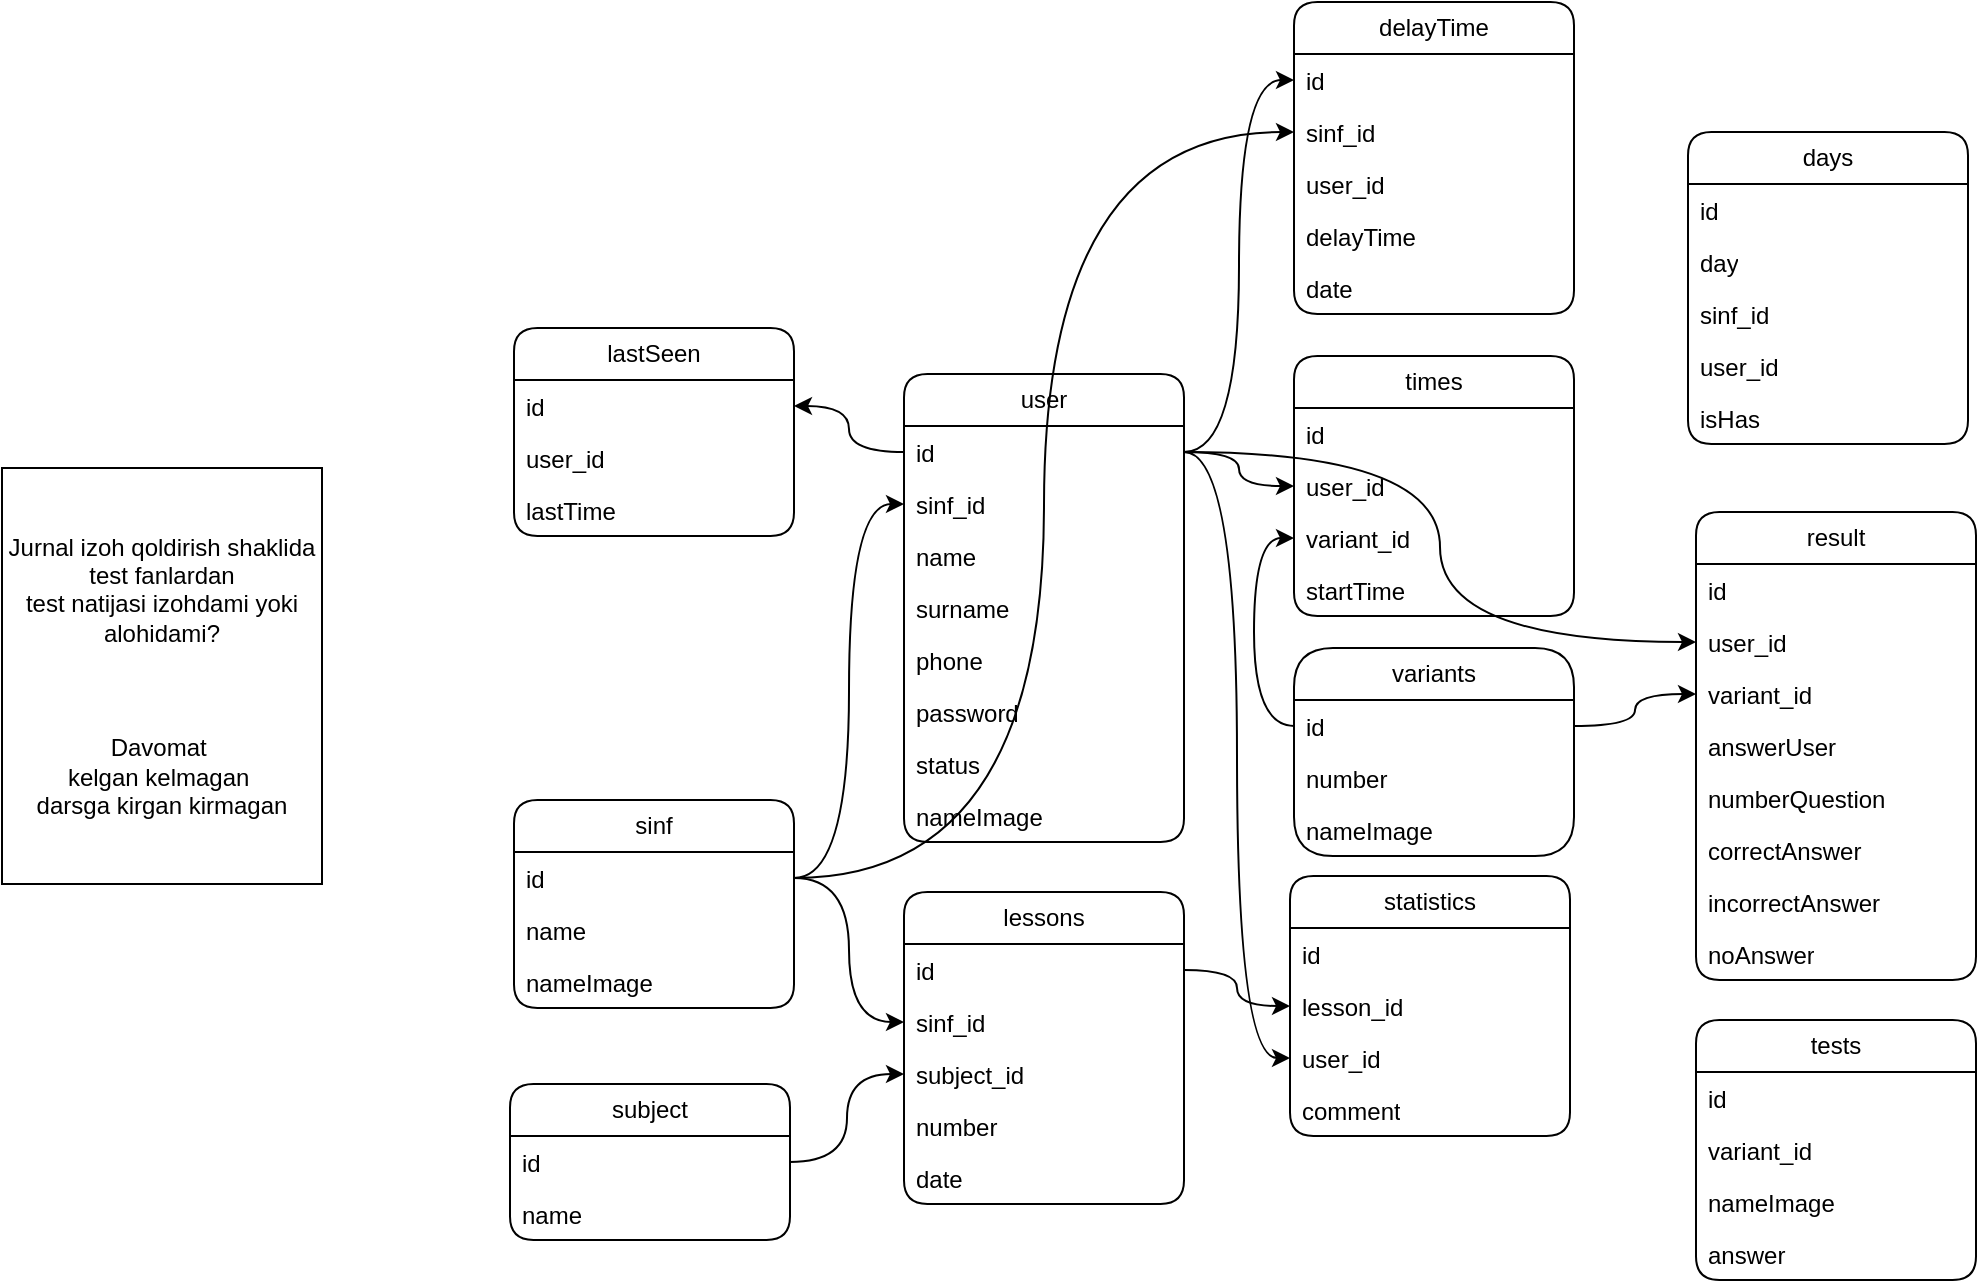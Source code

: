 <mxfile version="22.1.11" type="github">
  <diagram name="Page-1" id="UsAYCT-MOmfcocP8UOKd">
    <mxGraphModel dx="2526" dy="-343" grid="0" gridSize="10" guides="1" tooltips="1" connect="1" arrows="1" fold="1" page="0" pageScale="1" pageWidth="827" pageHeight="1169" math="0" shadow="0">
      <root>
        <mxCell id="0" />
        <mxCell id="1" parent="0" />
        <mxCell id="Yao_jXpXjMWIqEVGHdek-2" value="user" style="swimlane;fontStyle=0;childLayout=stackLayout;horizontal=1;startSize=26;fillColor=none;horizontalStack=0;resizeParent=1;resizeParentMax=0;resizeLast=0;collapsible=1;marginBottom=0;whiteSpace=wrap;html=1;rounded=1;" parent="1" vertex="1">
          <mxGeometry x="-1091" y="1267" width="140" height="234" as="geometry">
            <mxRectangle x="-1091" y="1267" width="58" height="26" as="alternateBounds" />
          </mxGeometry>
        </mxCell>
        <mxCell id="Yao_jXpXjMWIqEVGHdek-3" value="id" style="text;strokeColor=none;fillColor=none;align=left;verticalAlign=top;spacingLeft=4;spacingRight=4;overflow=hidden;rotatable=0;points=[[0,0.5],[1,0.5]];portConstraint=eastwest;whiteSpace=wrap;html=1;" parent="Yao_jXpXjMWIqEVGHdek-2" vertex="1">
          <mxGeometry y="26" width="140" height="26" as="geometry" />
        </mxCell>
        <mxCell id="zLBTp8niFQGNblQEWYJQ-43" value="sinf_id" style="text;strokeColor=none;fillColor=none;align=left;verticalAlign=top;spacingLeft=4;spacingRight=4;overflow=hidden;rotatable=0;points=[[0,0.5],[1,0.5]];portConstraint=eastwest;whiteSpace=wrap;html=1;" parent="Yao_jXpXjMWIqEVGHdek-2" vertex="1">
          <mxGeometry y="52" width="140" height="26" as="geometry" />
        </mxCell>
        <mxCell id="Yao_jXpXjMWIqEVGHdek-5" value="name" style="text;strokeColor=none;fillColor=none;align=left;verticalAlign=top;spacingLeft=4;spacingRight=4;overflow=hidden;rotatable=0;points=[[0,0.5],[1,0.5]];portConstraint=eastwest;whiteSpace=wrap;html=1;" parent="Yao_jXpXjMWIqEVGHdek-2" vertex="1">
          <mxGeometry y="78" width="140" height="26" as="geometry" />
        </mxCell>
        <mxCell id="zLBTp8niFQGNblQEWYJQ-29" value="surname" style="text;strokeColor=none;fillColor=none;align=left;verticalAlign=top;spacingLeft=4;spacingRight=4;overflow=hidden;rotatable=0;points=[[0,0.5],[1,0.5]];portConstraint=eastwest;whiteSpace=wrap;html=1;" parent="Yao_jXpXjMWIqEVGHdek-2" vertex="1">
          <mxGeometry y="104" width="140" height="26" as="geometry" />
        </mxCell>
        <mxCell id="zLBTp8niFQGNblQEWYJQ-31" value="phone" style="text;strokeColor=none;fillColor=none;align=left;verticalAlign=top;spacingLeft=4;spacingRight=4;overflow=hidden;rotatable=0;points=[[0,0.5],[1,0.5]];portConstraint=eastwest;whiteSpace=wrap;html=1;" parent="Yao_jXpXjMWIqEVGHdek-2" vertex="1">
          <mxGeometry y="130" width="140" height="26" as="geometry" />
        </mxCell>
        <mxCell id="NcYQBN2HgEUL6CFSWeay-1" value="password" style="text;strokeColor=none;fillColor=none;align=left;verticalAlign=top;spacingLeft=4;spacingRight=4;overflow=hidden;rotatable=0;points=[[0,0.5],[1,0.5]];portConstraint=eastwest;whiteSpace=wrap;html=1;" parent="Yao_jXpXjMWIqEVGHdek-2" vertex="1">
          <mxGeometry y="156" width="140" height="26" as="geometry" />
        </mxCell>
        <mxCell id="NcYQBN2HgEUL6CFSWeay-2" value="status" style="text;strokeColor=none;fillColor=none;align=left;verticalAlign=top;spacingLeft=4;spacingRight=4;overflow=hidden;rotatable=0;points=[[0,0.5],[1,0.5]];portConstraint=eastwest;whiteSpace=wrap;html=1;" parent="Yao_jXpXjMWIqEVGHdek-2" vertex="1">
          <mxGeometry y="182" width="140" height="26" as="geometry" />
        </mxCell>
        <mxCell id="Ha_1u07gIxHpV-N7kX9X-1" value="nameImage" style="text;strokeColor=none;fillColor=none;align=left;verticalAlign=top;spacingLeft=4;spacingRight=4;overflow=hidden;rotatable=0;points=[[0,0.5],[1,0.5]];portConstraint=eastwest;whiteSpace=wrap;html=1;" parent="Yao_jXpXjMWIqEVGHdek-2" vertex="1">
          <mxGeometry y="208" width="140" height="26" as="geometry" />
        </mxCell>
        <mxCell id="zLBTp8niFQGNblQEWYJQ-1" value="Jurnal izoh qoldirish shaklida&lt;br&gt;test fanlardan&lt;br&gt;test natijasi izohdami yoki alohidami?&lt;br&gt;&lt;br&gt;&lt;br&gt;&lt;br&gt;Davomat&amp;nbsp;&lt;br&gt;kelgan kelmagan&amp;nbsp;&lt;br&gt;darsga kirgan kirmagan" style="rounded=0;whiteSpace=wrap;html=1;" parent="1" vertex="1">
          <mxGeometry x="-1542" y="1314" width="160" height="208" as="geometry" />
        </mxCell>
        <mxCell id="zLBTp8niFQGNblQEWYJQ-2" value="statistics" style="swimlane;fontStyle=0;childLayout=stackLayout;horizontal=1;startSize=26;fillColor=none;horizontalStack=0;resizeParent=1;resizeParentMax=0;resizeLast=0;collapsible=1;marginBottom=0;whiteSpace=wrap;html=1;rounded=1;shadow=0;glass=0;" parent="1" vertex="1">
          <mxGeometry x="-898" y="1518" width="140" height="130" as="geometry" />
        </mxCell>
        <mxCell id="zLBTp8niFQGNblQEWYJQ-3" value="id" style="text;strokeColor=none;fillColor=none;align=left;verticalAlign=top;spacingLeft=4;spacingRight=4;overflow=hidden;rotatable=0;points=[[0,0.5],[1,0.5]];portConstraint=eastwest;whiteSpace=wrap;html=1;" parent="zLBTp8niFQGNblQEWYJQ-2" vertex="1">
          <mxGeometry y="26" width="140" height="26" as="geometry" />
        </mxCell>
        <mxCell id="zLBTp8niFQGNblQEWYJQ-4" value="lesson_id" style="text;strokeColor=none;fillColor=none;align=left;verticalAlign=top;spacingLeft=4;spacingRight=4;overflow=hidden;rotatable=0;points=[[0,0.5],[1,0.5]];portConstraint=eastwest;whiteSpace=wrap;html=1;" parent="zLBTp8niFQGNblQEWYJQ-2" vertex="1">
          <mxGeometry y="52" width="140" height="26" as="geometry" />
        </mxCell>
        <mxCell id="7G6V3m1JOVrGzBEKPZlb-1" value="user_id" style="text;strokeColor=none;fillColor=none;align=left;verticalAlign=top;spacingLeft=4;spacingRight=4;overflow=hidden;rotatable=0;points=[[0,0.5],[1,0.5]];portConstraint=eastwest;whiteSpace=wrap;html=1;" parent="zLBTp8niFQGNblQEWYJQ-2" vertex="1">
          <mxGeometry y="78" width="140" height="26" as="geometry" />
        </mxCell>
        <mxCell id="zLBTp8niFQGNblQEWYJQ-8" value="comment" style="text;strokeColor=none;fillColor=none;align=left;verticalAlign=top;spacingLeft=4;spacingRight=4;overflow=hidden;rotatable=0;points=[[0,0.5],[1,0.5]];portConstraint=eastwest;whiteSpace=wrap;html=1;" parent="zLBTp8niFQGNblQEWYJQ-2" vertex="1">
          <mxGeometry y="104" width="140" height="26" as="geometry" />
        </mxCell>
        <mxCell id="zLBTp8niFQGNblQEWYJQ-9" value="subject" style="swimlane;fontStyle=0;childLayout=stackLayout;horizontal=1;startSize=26;fillColor=none;horizontalStack=0;resizeParent=1;resizeParentMax=0;resizeLast=0;collapsible=1;marginBottom=0;whiteSpace=wrap;html=1;rounded=1;" parent="1" vertex="1">
          <mxGeometry x="-1288" y="1622" width="140" height="78" as="geometry" />
        </mxCell>
        <mxCell id="zLBTp8niFQGNblQEWYJQ-10" value="id" style="text;strokeColor=none;fillColor=none;align=left;verticalAlign=top;spacingLeft=4;spacingRight=4;overflow=hidden;rotatable=0;points=[[0,0.5],[1,0.5]];portConstraint=eastwest;whiteSpace=wrap;html=1;" parent="zLBTp8niFQGNblQEWYJQ-9" vertex="1">
          <mxGeometry y="26" width="140" height="26" as="geometry" />
        </mxCell>
        <mxCell id="zLBTp8niFQGNblQEWYJQ-11" value="name" style="text;strokeColor=none;fillColor=none;align=left;verticalAlign=top;spacingLeft=4;spacingRight=4;overflow=hidden;rotatable=0;points=[[0,0.5],[1,0.5]];portConstraint=eastwest;whiteSpace=wrap;html=1;" parent="zLBTp8niFQGNblQEWYJQ-9" vertex="1">
          <mxGeometry y="52" width="140" height="26" as="geometry" />
        </mxCell>
        <mxCell id="zLBTp8niFQGNblQEWYJQ-38" value="sinf" style="swimlane;fontStyle=0;childLayout=stackLayout;horizontal=1;startSize=26;fillColor=none;horizontalStack=0;resizeParent=1;resizeParentMax=0;resizeLast=0;collapsible=1;marginBottom=0;whiteSpace=wrap;html=1;rounded=1;" parent="1" vertex="1">
          <mxGeometry x="-1286" y="1480" width="140" height="104" as="geometry" />
        </mxCell>
        <mxCell id="zLBTp8niFQGNblQEWYJQ-39" value="id" style="text;strokeColor=none;fillColor=none;align=left;verticalAlign=top;spacingLeft=4;spacingRight=4;overflow=hidden;rotatable=0;points=[[0,0.5],[1,0.5]];portConstraint=eastwest;whiteSpace=wrap;html=1;" parent="zLBTp8niFQGNblQEWYJQ-38" vertex="1">
          <mxGeometry y="26" width="140" height="26" as="geometry" />
        </mxCell>
        <mxCell id="zLBTp8niFQGNblQEWYJQ-40" value="name" style="text;strokeColor=none;fillColor=none;align=left;verticalAlign=top;spacingLeft=4;spacingRight=4;overflow=hidden;rotatable=0;points=[[0,0.5],[1,0.5]];portConstraint=eastwest;whiteSpace=wrap;html=1;" parent="zLBTp8niFQGNblQEWYJQ-38" vertex="1">
          <mxGeometry y="52" width="140" height="26" as="geometry" />
        </mxCell>
        <mxCell id="HEUm3z9_kDtrnfIacsyk-1" value="nameImage" style="text;strokeColor=none;fillColor=none;align=left;verticalAlign=top;spacingLeft=4;spacingRight=4;overflow=hidden;rotatable=0;points=[[0,0.5],[1,0.5]];portConstraint=eastwest;whiteSpace=wrap;html=1;" parent="zLBTp8niFQGNblQEWYJQ-38" vertex="1">
          <mxGeometry y="78" width="140" height="26" as="geometry" />
        </mxCell>
        <mxCell id="zLBTp8niFQGNblQEWYJQ-44" style="edgeStyle=orthogonalEdgeStyle;rounded=0;orthogonalLoop=1;jettySize=auto;html=1;entryX=0;entryY=0.5;entryDx=0;entryDy=0;curved=1;" parent="1" source="zLBTp8niFQGNblQEWYJQ-39" target="zLBTp8niFQGNblQEWYJQ-43" edge="1">
          <mxGeometry relative="1" as="geometry" />
        </mxCell>
        <mxCell id="7G6V3m1JOVrGzBEKPZlb-3" style="edgeStyle=orthogonalEdgeStyle;rounded=0;orthogonalLoop=1;jettySize=auto;html=1;entryX=0;entryY=0.5;entryDx=0;entryDy=0;curved=1;" parent="1" source="zLBTp8niFQGNblQEWYJQ-10" target="7G6V3m1JOVrGzBEKPZlb-10" edge="1">
          <mxGeometry relative="1" as="geometry" />
        </mxCell>
        <mxCell id="7G6V3m1JOVrGzBEKPZlb-4" style="edgeStyle=orthogonalEdgeStyle;rounded=0;orthogonalLoop=1;jettySize=auto;html=1;entryX=0;entryY=0.5;entryDx=0;entryDy=0;curved=1;" parent="1" source="Yao_jXpXjMWIqEVGHdek-3" target="7G6V3m1JOVrGzBEKPZlb-1" edge="1">
          <mxGeometry relative="1" as="geometry" />
        </mxCell>
        <mxCell id="7G6V3m1JOVrGzBEKPZlb-6" style="edgeStyle=orthogonalEdgeStyle;rounded=0;orthogonalLoop=1;jettySize=auto;html=1;entryX=0;entryY=0.5;entryDx=0;entryDy=0;curved=1;" parent="1" source="zLBTp8niFQGNblQEWYJQ-39" target="7G6V3m1JOVrGzBEKPZlb-9" edge="1">
          <mxGeometry relative="1" as="geometry" />
        </mxCell>
        <mxCell id="7G6V3m1JOVrGzBEKPZlb-7" value="lessons" style="swimlane;fontStyle=0;childLayout=stackLayout;horizontal=1;startSize=26;fillColor=none;horizontalStack=0;resizeParent=1;resizeParentMax=0;resizeLast=0;collapsible=1;marginBottom=0;whiteSpace=wrap;html=1;rounded=1;" parent="1" vertex="1">
          <mxGeometry x="-1091" y="1526" width="140" height="156" as="geometry" />
        </mxCell>
        <mxCell id="7G6V3m1JOVrGzBEKPZlb-8" value="id" style="text;strokeColor=none;fillColor=none;align=left;verticalAlign=top;spacingLeft=4;spacingRight=4;overflow=hidden;rotatable=0;points=[[0,0.5],[1,0.5]];portConstraint=eastwest;whiteSpace=wrap;html=1;" parent="7G6V3m1JOVrGzBEKPZlb-7" vertex="1">
          <mxGeometry y="26" width="140" height="26" as="geometry" />
        </mxCell>
        <mxCell id="7G6V3m1JOVrGzBEKPZlb-9" value="sinf_id" style="text;strokeColor=none;fillColor=none;align=left;verticalAlign=top;spacingLeft=4;spacingRight=4;overflow=hidden;rotatable=0;points=[[0,0.5],[1,0.5]];portConstraint=eastwest;whiteSpace=wrap;html=1;" parent="7G6V3m1JOVrGzBEKPZlb-7" vertex="1">
          <mxGeometry y="52" width="140" height="26" as="geometry" />
        </mxCell>
        <mxCell id="7G6V3m1JOVrGzBEKPZlb-10" value="subject_id" style="text;strokeColor=none;fillColor=none;align=left;verticalAlign=top;spacingLeft=4;spacingRight=4;overflow=hidden;rotatable=0;points=[[0,0.5],[1,0.5]];portConstraint=eastwest;whiteSpace=wrap;html=1;" parent="7G6V3m1JOVrGzBEKPZlb-7" vertex="1">
          <mxGeometry y="78" width="140" height="26" as="geometry" />
        </mxCell>
        <mxCell id="7G6V3m1JOVrGzBEKPZlb-11" value="number" style="text;strokeColor=none;fillColor=none;align=left;verticalAlign=top;spacingLeft=4;spacingRight=4;overflow=hidden;rotatable=0;points=[[0,0.5],[1,0.5]];portConstraint=eastwest;whiteSpace=wrap;html=1;" parent="7G6V3m1JOVrGzBEKPZlb-7" vertex="1">
          <mxGeometry y="104" width="140" height="26" as="geometry" />
        </mxCell>
        <mxCell id="7G6V3m1JOVrGzBEKPZlb-14" value="date" style="text;strokeColor=none;fillColor=none;align=left;verticalAlign=top;spacingLeft=4;spacingRight=4;overflow=hidden;rotatable=0;points=[[0,0.5],[1,0.5]];portConstraint=eastwest;whiteSpace=wrap;html=1;" parent="7G6V3m1JOVrGzBEKPZlb-7" vertex="1">
          <mxGeometry y="130" width="140" height="26" as="geometry" />
        </mxCell>
        <mxCell id="7G6V3m1JOVrGzBEKPZlb-13" style="edgeStyle=orthogonalEdgeStyle;rounded=0;orthogonalLoop=1;jettySize=auto;html=1;entryX=0;entryY=0.5;entryDx=0;entryDy=0;curved=1;" parent="1" source="7G6V3m1JOVrGzBEKPZlb-8" target="zLBTp8niFQGNblQEWYJQ-4" edge="1">
          <mxGeometry relative="1" as="geometry" />
        </mxCell>
        <mxCell id="YhNRrKK9jWXu0njtL1mA-1" value="delayTime" style="swimlane;fontStyle=0;childLayout=stackLayout;horizontal=1;startSize=26;fillColor=none;horizontalStack=0;resizeParent=1;resizeParentMax=0;resizeLast=0;collapsible=1;marginBottom=0;whiteSpace=wrap;html=1;rounded=1;" parent="1" vertex="1">
          <mxGeometry x="-896" y="1081" width="140" height="156" as="geometry" />
        </mxCell>
        <mxCell id="YhNRrKK9jWXu0njtL1mA-2" value="id" style="text;strokeColor=none;fillColor=none;align=left;verticalAlign=top;spacingLeft=4;spacingRight=4;overflow=hidden;rotatable=0;points=[[0,0.5],[1,0.5]];portConstraint=eastwest;whiteSpace=wrap;html=1;" parent="YhNRrKK9jWXu0njtL1mA-1" vertex="1">
          <mxGeometry y="26" width="140" height="26" as="geometry" />
        </mxCell>
        <mxCell id="YhNRrKK9jWXu0njtL1mA-10" value="sinf_id" style="text;strokeColor=none;fillColor=none;align=left;verticalAlign=top;spacingLeft=4;spacingRight=4;overflow=hidden;rotatable=0;points=[[0,0.5],[1,0.5]];portConstraint=eastwest;whiteSpace=wrap;html=1;" parent="YhNRrKK9jWXu0njtL1mA-1" vertex="1">
          <mxGeometry y="52" width="140" height="26" as="geometry" />
        </mxCell>
        <mxCell id="YhNRrKK9jWXu0njtL1mA-7" value="user_id" style="text;strokeColor=none;fillColor=none;align=left;verticalAlign=top;spacingLeft=4;spacingRight=4;overflow=hidden;rotatable=0;points=[[0,0.5],[1,0.5]];portConstraint=eastwest;whiteSpace=wrap;html=1;" parent="YhNRrKK9jWXu0njtL1mA-1" vertex="1">
          <mxGeometry y="78" width="140" height="26" as="geometry" />
        </mxCell>
        <mxCell id="YhNRrKK9jWXu0njtL1mA-4" value="delayTime" style="text;strokeColor=none;fillColor=none;align=left;verticalAlign=top;spacingLeft=4;spacingRight=4;overflow=hidden;rotatable=0;points=[[0,0.5],[1,0.5]];portConstraint=eastwest;whiteSpace=wrap;html=1;" parent="YhNRrKK9jWXu0njtL1mA-1" vertex="1">
          <mxGeometry y="104" width="140" height="26" as="geometry" />
        </mxCell>
        <mxCell id="YhNRrKK9jWXu0njtL1mA-14" value="date" style="text;strokeColor=none;fillColor=none;align=left;verticalAlign=top;spacingLeft=4;spacingRight=4;overflow=hidden;rotatable=0;points=[[0,0.5],[1,0.5]];portConstraint=eastwest;whiteSpace=wrap;html=1;" parent="YhNRrKK9jWXu0njtL1mA-1" vertex="1">
          <mxGeometry y="130" width="140" height="26" as="geometry" />
        </mxCell>
        <mxCell id="YhNRrKK9jWXu0njtL1mA-8" style="edgeStyle=orthogonalEdgeStyle;rounded=0;orthogonalLoop=1;jettySize=auto;html=1;entryX=0;entryY=0.5;entryDx=0;entryDy=0;curved=1;" parent="1" source="Yao_jXpXjMWIqEVGHdek-3" target="YhNRrKK9jWXu0njtL1mA-2" edge="1">
          <mxGeometry relative="1" as="geometry" />
        </mxCell>
        <mxCell id="YhNRrKK9jWXu0njtL1mA-11" style="edgeStyle=orthogonalEdgeStyle;rounded=0;orthogonalLoop=1;jettySize=auto;html=1;entryX=0;entryY=0.5;entryDx=0;entryDy=0;curved=1;" parent="1" source="zLBTp8niFQGNblQEWYJQ-39" target="YhNRrKK9jWXu0njtL1mA-10" edge="1">
          <mxGeometry relative="1" as="geometry">
            <mxPoint x="-888" y="1329" as="targetPoint" />
          </mxGeometry>
        </mxCell>
        <mxCell id="r3lr5OBDEuiH7Eb5zWg7-1" value="days" style="swimlane;fontStyle=0;childLayout=stackLayout;horizontal=1;startSize=26;fillColor=none;horizontalStack=0;resizeParent=1;resizeParentMax=0;resizeLast=0;collapsible=1;marginBottom=0;whiteSpace=wrap;html=1;rounded=1;shadow=0;glass=0;" parent="1" vertex="1">
          <mxGeometry x="-699" y="1146" width="140" height="156" as="geometry" />
        </mxCell>
        <mxCell id="r3lr5OBDEuiH7Eb5zWg7-2" value="id" style="text;strokeColor=none;fillColor=none;align=left;verticalAlign=top;spacingLeft=4;spacingRight=4;overflow=hidden;rotatable=0;points=[[0,0.5],[1,0.5]];portConstraint=eastwest;whiteSpace=wrap;html=1;" parent="r3lr5OBDEuiH7Eb5zWg7-1" vertex="1">
          <mxGeometry y="26" width="140" height="26" as="geometry" />
        </mxCell>
        <mxCell id="r3lr5OBDEuiH7Eb5zWg7-3" value="day" style="text;strokeColor=none;fillColor=none;align=left;verticalAlign=top;spacingLeft=4;spacingRight=4;overflow=hidden;rotatable=0;points=[[0,0.5],[1,0.5]];portConstraint=eastwest;whiteSpace=wrap;html=1;" parent="r3lr5OBDEuiH7Eb5zWg7-1" vertex="1">
          <mxGeometry y="52" width="140" height="26" as="geometry" />
        </mxCell>
        <mxCell id="r3lr5OBDEuiH7Eb5zWg7-6" value="sinf_id" style="text;strokeColor=none;fillColor=none;align=left;verticalAlign=top;spacingLeft=4;spacingRight=4;overflow=hidden;rotatable=0;points=[[0,0.5],[1,0.5]];portConstraint=eastwest;whiteSpace=wrap;html=1;" parent="r3lr5OBDEuiH7Eb5zWg7-1" vertex="1">
          <mxGeometry y="78" width="140" height="26" as="geometry" />
        </mxCell>
        <mxCell id="r3lr5OBDEuiH7Eb5zWg7-7" value="user_id" style="text;strokeColor=none;fillColor=none;align=left;verticalAlign=top;spacingLeft=4;spacingRight=4;overflow=hidden;rotatable=0;points=[[0,0.5],[1,0.5]];portConstraint=eastwest;whiteSpace=wrap;html=1;" parent="r3lr5OBDEuiH7Eb5zWg7-1" vertex="1">
          <mxGeometry y="104" width="140" height="26" as="geometry" />
        </mxCell>
        <mxCell id="r3lr5OBDEuiH7Eb5zWg7-5" value="isHas" style="text;strokeColor=none;fillColor=none;align=left;verticalAlign=top;spacingLeft=4;spacingRight=4;overflow=hidden;rotatable=0;points=[[0,0.5],[1,0.5]];portConstraint=eastwest;whiteSpace=wrap;html=1;" parent="r3lr5OBDEuiH7Eb5zWg7-1" vertex="1">
          <mxGeometry y="130" width="140" height="26" as="geometry" />
        </mxCell>
        <mxCell id="Z_8VA7ogOeuPnYbkI5JP-1" value="lastSeen" style="swimlane;fontStyle=0;childLayout=stackLayout;horizontal=1;startSize=26;fillColor=none;horizontalStack=0;resizeParent=1;resizeParentMax=0;resizeLast=0;collapsible=1;marginBottom=0;whiteSpace=wrap;html=1;rounded=1;" parent="1" vertex="1">
          <mxGeometry x="-1286" y="1244" width="140" height="104" as="geometry" />
        </mxCell>
        <mxCell id="Z_8VA7ogOeuPnYbkI5JP-2" value="id" style="text;strokeColor=none;fillColor=none;align=left;verticalAlign=top;spacingLeft=4;spacingRight=4;overflow=hidden;rotatable=0;points=[[0,0.5],[1,0.5]];portConstraint=eastwest;whiteSpace=wrap;html=1;" parent="Z_8VA7ogOeuPnYbkI5JP-1" vertex="1">
          <mxGeometry y="26" width="140" height="26" as="geometry" />
        </mxCell>
        <mxCell id="Z_8VA7ogOeuPnYbkI5JP-3" value="user_id" style="text;strokeColor=none;fillColor=none;align=left;verticalAlign=top;spacingLeft=4;spacingRight=4;overflow=hidden;rotatable=0;points=[[0,0.5],[1,0.5]];portConstraint=eastwest;whiteSpace=wrap;html=1;" parent="Z_8VA7ogOeuPnYbkI5JP-1" vertex="1">
          <mxGeometry y="52" width="140" height="26" as="geometry" />
        </mxCell>
        <mxCell id="Z_8VA7ogOeuPnYbkI5JP-4" value="lastTime" style="text;strokeColor=none;fillColor=none;align=left;verticalAlign=top;spacingLeft=4;spacingRight=4;overflow=hidden;rotatable=0;points=[[0,0.5],[1,0.5]];portConstraint=eastwest;whiteSpace=wrap;html=1;" parent="Z_8VA7ogOeuPnYbkI5JP-1" vertex="1">
          <mxGeometry y="78" width="140" height="26" as="geometry" />
        </mxCell>
        <mxCell id="Z_8VA7ogOeuPnYbkI5JP-5" style="edgeStyle=orthogonalEdgeStyle;rounded=0;orthogonalLoop=1;jettySize=auto;html=1;entryX=1;entryY=0.5;entryDx=0;entryDy=0;curved=1;" parent="1" source="Yao_jXpXjMWIqEVGHdek-3" target="Z_8VA7ogOeuPnYbkI5JP-2" edge="1">
          <mxGeometry relative="1" as="geometry" />
        </mxCell>
        <mxCell id="xhSBhZV3yRX9nfZ-LPBs-1" value="variants" style="swimlane;fontStyle=0;childLayout=stackLayout;horizontal=1;startSize=26;fillColor=none;horizontalStack=0;resizeParent=1;resizeParentMax=0;resizeLast=0;collapsible=1;marginBottom=0;whiteSpace=wrap;html=1;rounded=1;shadow=0;glass=0;arcSize=25;" vertex="1" parent="1">
          <mxGeometry x="-896" y="1404" width="140" height="104" as="geometry">
            <mxRectangle x="-896" y="1404" width="77" height="26" as="alternateBounds" />
          </mxGeometry>
        </mxCell>
        <mxCell id="xhSBhZV3yRX9nfZ-LPBs-2" value="id" style="text;strokeColor=none;fillColor=none;align=left;verticalAlign=top;spacingLeft=4;spacingRight=4;overflow=hidden;rotatable=0;points=[[0,0.5],[1,0.5]];portConstraint=eastwest;whiteSpace=wrap;html=1;" vertex="1" parent="xhSBhZV3yRX9nfZ-LPBs-1">
          <mxGeometry y="26" width="140" height="26" as="geometry" />
        </mxCell>
        <mxCell id="xhSBhZV3yRX9nfZ-LPBs-3" value="number" style="text;strokeColor=none;fillColor=none;align=left;verticalAlign=top;spacingLeft=4;spacingRight=4;overflow=hidden;rotatable=0;points=[[0,0.5],[1,0.5]];portConstraint=eastwest;whiteSpace=wrap;html=1;" vertex="1" parent="xhSBhZV3yRX9nfZ-LPBs-1">
          <mxGeometry y="52" width="140" height="26" as="geometry" />
        </mxCell>
        <mxCell id="xhSBhZV3yRX9nfZ-LPBs-4" value="nameImage" style="text;strokeColor=none;fillColor=none;align=left;verticalAlign=top;spacingLeft=4;spacingRight=4;overflow=hidden;rotatable=0;points=[[0,0.5],[1,0.5]];portConstraint=eastwest;whiteSpace=wrap;html=1;" vertex="1" parent="xhSBhZV3yRX9nfZ-LPBs-1">
          <mxGeometry y="78" width="140" height="26" as="geometry" />
        </mxCell>
        <mxCell id="xhSBhZV3yRX9nfZ-LPBs-7" value="times" style="swimlane;fontStyle=0;childLayout=stackLayout;horizontal=1;startSize=26;fillColor=none;horizontalStack=0;resizeParent=1;resizeParentMax=0;resizeLast=0;collapsible=1;marginBottom=0;whiteSpace=wrap;html=1;rounded=1;shadow=0;glass=0;" vertex="1" parent="1">
          <mxGeometry x="-896" y="1258" width="140" height="130" as="geometry" />
        </mxCell>
        <mxCell id="xhSBhZV3yRX9nfZ-LPBs-8" value="id" style="text;strokeColor=none;fillColor=none;align=left;verticalAlign=top;spacingLeft=4;spacingRight=4;overflow=hidden;rotatable=0;points=[[0,0.5],[1,0.5]];portConstraint=eastwest;whiteSpace=wrap;html=1;" vertex="1" parent="xhSBhZV3yRX9nfZ-LPBs-7">
          <mxGeometry y="26" width="140" height="26" as="geometry" />
        </mxCell>
        <mxCell id="xhSBhZV3yRX9nfZ-LPBs-9" value="user_id" style="text;strokeColor=none;fillColor=none;align=left;verticalAlign=top;spacingLeft=4;spacingRight=4;overflow=hidden;rotatable=0;points=[[0,0.5],[1,0.5]];portConstraint=eastwest;whiteSpace=wrap;html=1;" vertex="1" parent="xhSBhZV3yRX9nfZ-LPBs-7">
          <mxGeometry y="52" width="140" height="26" as="geometry" />
        </mxCell>
        <mxCell id="xhSBhZV3yRX9nfZ-LPBs-10" value="variant_id" style="text;strokeColor=none;fillColor=none;align=left;verticalAlign=top;spacingLeft=4;spacingRight=4;overflow=hidden;rotatable=0;points=[[0,0.5],[1,0.5]];portConstraint=eastwest;whiteSpace=wrap;html=1;" vertex="1" parent="xhSBhZV3yRX9nfZ-LPBs-7">
          <mxGeometry y="78" width="140" height="26" as="geometry" />
        </mxCell>
        <mxCell id="xhSBhZV3yRX9nfZ-LPBs-11" value="startTime&amp;nbsp;" style="text;strokeColor=none;fillColor=none;align=left;verticalAlign=top;spacingLeft=4;spacingRight=4;overflow=hidden;rotatable=0;points=[[0,0.5],[1,0.5]];portConstraint=eastwest;whiteSpace=wrap;html=1;" vertex="1" parent="xhSBhZV3yRX9nfZ-LPBs-7">
          <mxGeometry y="104" width="140" height="26" as="geometry" />
        </mxCell>
        <mxCell id="xhSBhZV3yRX9nfZ-LPBs-12" style="edgeStyle=orthogonalEdgeStyle;rounded=0;orthogonalLoop=1;jettySize=auto;html=1;curved=1;entryX=0;entryY=0.5;entryDx=0;entryDy=0;" edge="1" parent="1" source="Yao_jXpXjMWIqEVGHdek-3" target="xhSBhZV3yRX9nfZ-LPBs-9">
          <mxGeometry relative="1" as="geometry" />
        </mxCell>
        <mxCell id="xhSBhZV3yRX9nfZ-LPBs-16" style="edgeStyle=orthogonalEdgeStyle;rounded=0;orthogonalLoop=1;jettySize=auto;html=1;entryX=0;entryY=0.5;entryDx=0;entryDy=0;curved=1;" edge="1" parent="1" source="xhSBhZV3yRX9nfZ-LPBs-2" target="xhSBhZV3yRX9nfZ-LPBs-10">
          <mxGeometry relative="1" as="geometry" />
        </mxCell>
        <mxCell id="xhSBhZV3yRX9nfZ-LPBs-18" value="result" style="swimlane;fontStyle=0;childLayout=stackLayout;horizontal=1;startSize=26;fillColor=none;horizontalStack=0;resizeParent=1;resizeParentMax=0;resizeLast=0;collapsible=1;marginBottom=0;whiteSpace=wrap;html=1;rounded=1;shadow=0;glass=0;" vertex="1" parent="1">
          <mxGeometry x="-695" y="1336" width="140" height="234" as="geometry" />
        </mxCell>
        <mxCell id="xhSBhZV3yRX9nfZ-LPBs-19" value="id" style="text;strokeColor=none;fillColor=none;align=left;verticalAlign=top;spacingLeft=4;spacingRight=4;overflow=hidden;rotatable=0;points=[[0,0.5],[1,0.5]];portConstraint=eastwest;whiteSpace=wrap;html=1;" vertex="1" parent="xhSBhZV3yRX9nfZ-LPBs-18">
          <mxGeometry y="26" width="140" height="26" as="geometry" />
        </mxCell>
        <mxCell id="xhSBhZV3yRX9nfZ-LPBs-22" value="user_id" style="text;strokeColor=none;fillColor=none;align=left;verticalAlign=top;spacingLeft=4;spacingRight=4;overflow=hidden;rotatable=0;points=[[0,0.5],[1,0.5]];portConstraint=eastwest;whiteSpace=wrap;html=1;" vertex="1" parent="xhSBhZV3yRX9nfZ-LPBs-18">
          <mxGeometry y="52" width="140" height="26" as="geometry" />
        </mxCell>
        <mxCell id="xhSBhZV3yRX9nfZ-LPBs-20" value="variant_id" style="text;strokeColor=none;fillColor=none;align=left;verticalAlign=top;spacingLeft=4;spacingRight=4;overflow=hidden;rotatable=0;points=[[0,0.5],[1,0.5]];portConstraint=eastwest;whiteSpace=wrap;html=1;" vertex="1" parent="xhSBhZV3yRX9nfZ-LPBs-18">
          <mxGeometry y="78" width="140" height="26" as="geometry" />
        </mxCell>
        <mxCell id="xhSBhZV3yRX9nfZ-LPBs-21" value="answerUser" style="text;strokeColor=none;fillColor=none;align=left;verticalAlign=top;spacingLeft=4;spacingRight=4;overflow=hidden;rotatable=0;points=[[0,0.5],[1,0.5]];portConstraint=eastwest;whiteSpace=wrap;html=1;" vertex="1" parent="xhSBhZV3yRX9nfZ-LPBs-18">
          <mxGeometry y="104" width="140" height="26" as="geometry" />
        </mxCell>
        <mxCell id="xhSBhZV3yRX9nfZ-LPBs-23" value="numberQuestion" style="text;strokeColor=none;fillColor=none;align=left;verticalAlign=top;spacingLeft=4;spacingRight=4;overflow=hidden;rotatable=0;points=[[0,0.5],[1,0.5]];portConstraint=eastwest;whiteSpace=wrap;html=1;" vertex="1" parent="xhSBhZV3yRX9nfZ-LPBs-18">
          <mxGeometry y="130" width="140" height="26" as="geometry" />
        </mxCell>
        <mxCell id="xhSBhZV3yRX9nfZ-LPBs-24" value="correctAnswer" style="text;strokeColor=none;fillColor=none;align=left;verticalAlign=top;spacingLeft=4;spacingRight=4;overflow=hidden;rotatable=0;points=[[0,0.5],[1,0.5]];portConstraint=eastwest;whiteSpace=wrap;html=1;" vertex="1" parent="xhSBhZV3yRX9nfZ-LPBs-18">
          <mxGeometry y="156" width="140" height="26" as="geometry" />
        </mxCell>
        <mxCell id="xhSBhZV3yRX9nfZ-LPBs-26" value="incorrectAnswer" style="text;strokeColor=none;fillColor=none;align=left;verticalAlign=top;spacingLeft=4;spacingRight=4;overflow=hidden;rotatable=0;points=[[0,0.5],[1,0.5]];portConstraint=eastwest;whiteSpace=wrap;html=1;" vertex="1" parent="xhSBhZV3yRX9nfZ-LPBs-18">
          <mxGeometry y="182" width="140" height="26" as="geometry" />
        </mxCell>
        <mxCell id="xhSBhZV3yRX9nfZ-LPBs-25" value="noAnswer" style="text;strokeColor=none;fillColor=none;align=left;verticalAlign=top;spacingLeft=4;spacingRight=4;overflow=hidden;rotatable=0;points=[[0,0.5],[1,0.5]];portConstraint=eastwest;whiteSpace=wrap;html=1;" vertex="1" parent="xhSBhZV3yRX9nfZ-LPBs-18">
          <mxGeometry y="208" width="140" height="26" as="geometry" />
        </mxCell>
        <mxCell id="xhSBhZV3yRX9nfZ-LPBs-27" style="edgeStyle=orthogonalEdgeStyle;rounded=0;orthogonalLoop=1;jettySize=auto;html=1;entryX=0;entryY=0.5;entryDx=0;entryDy=0;curved=1;" edge="1" parent="1" source="Yao_jXpXjMWIqEVGHdek-3" target="xhSBhZV3yRX9nfZ-LPBs-22">
          <mxGeometry relative="1" as="geometry" />
        </mxCell>
        <mxCell id="xhSBhZV3yRX9nfZ-LPBs-28" style="edgeStyle=orthogonalEdgeStyle;rounded=0;orthogonalLoop=1;jettySize=auto;html=1;entryX=0;entryY=0.5;entryDx=0;entryDy=0;curved=1;" edge="1" parent="1" source="xhSBhZV3yRX9nfZ-LPBs-2" target="xhSBhZV3yRX9nfZ-LPBs-20">
          <mxGeometry relative="1" as="geometry" />
        </mxCell>
        <mxCell id="xhSBhZV3yRX9nfZ-LPBs-29" value="tests" style="swimlane;fontStyle=0;childLayout=stackLayout;horizontal=1;startSize=26;fillColor=none;horizontalStack=0;resizeParent=1;resizeParentMax=0;resizeLast=0;collapsible=1;marginBottom=0;whiteSpace=wrap;html=1;rounded=1;shadow=0;glass=0;" vertex="1" parent="1">
          <mxGeometry x="-695" y="1590" width="140" height="130" as="geometry" />
        </mxCell>
        <mxCell id="xhSBhZV3yRX9nfZ-LPBs-30" value="id" style="text;strokeColor=none;fillColor=none;align=left;verticalAlign=top;spacingLeft=4;spacingRight=4;overflow=hidden;rotatable=0;points=[[0,0.5],[1,0.5]];portConstraint=eastwest;whiteSpace=wrap;html=1;" vertex="1" parent="xhSBhZV3yRX9nfZ-LPBs-29">
          <mxGeometry y="26" width="140" height="26" as="geometry" />
        </mxCell>
        <mxCell id="xhSBhZV3yRX9nfZ-LPBs-31" value="variant_id" style="text;strokeColor=none;fillColor=none;align=left;verticalAlign=top;spacingLeft=4;spacingRight=4;overflow=hidden;rotatable=0;points=[[0,0.5],[1,0.5]];portConstraint=eastwest;whiteSpace=wrap;html=1;" vertex="1" parent="xhSBhZV3yRX9nfZ-LPBs-29">
          <mxGeometry y="52" width="140" height="26" as="geometry" />
        </mxCell>
        <mxCell id="xhSBhZV3yRX9nfZ-LPBs-32" value="nameImage" style="text;strokeColor=none;fillColor=none;align=left;verticalAlign=top;spacingLeft=4;spacingRight=4;overflow=hidden;rotatable=0;points=[[0,0.5],[1,0.5]];portConstraint=eastwest;whiteSpace=wrap;html=1;" vertex="1" parent="xhSBhZV3yRX9nfZ-LPBs-29">
          <mxGeometry y="78" width="140" height="26" as="geometry" />
        </mxCell>
        <mxCell id="xhSBhZV3yRX9nfZ-LPBs-33" value="answer" style="text;strokeColor=none;fillColor=none;align=left;verticalAlign=top;spacingLeft=4;spacingRight=4;overflow=hidden;rotatable=0;points=[[0,0.5],[1,0.5]];portConstraint=eastwest;whiteSpace=wrap;html=1;" vertex="1" parent="xhSBhZV3yRX9nfZ-LPBs-29">
          <mxGeometry y="104" width="140" height="26" as="geometry" />
        </mxCell>
      </root>
    </mxGraphModel>
  </diagram>
</mxfile>
